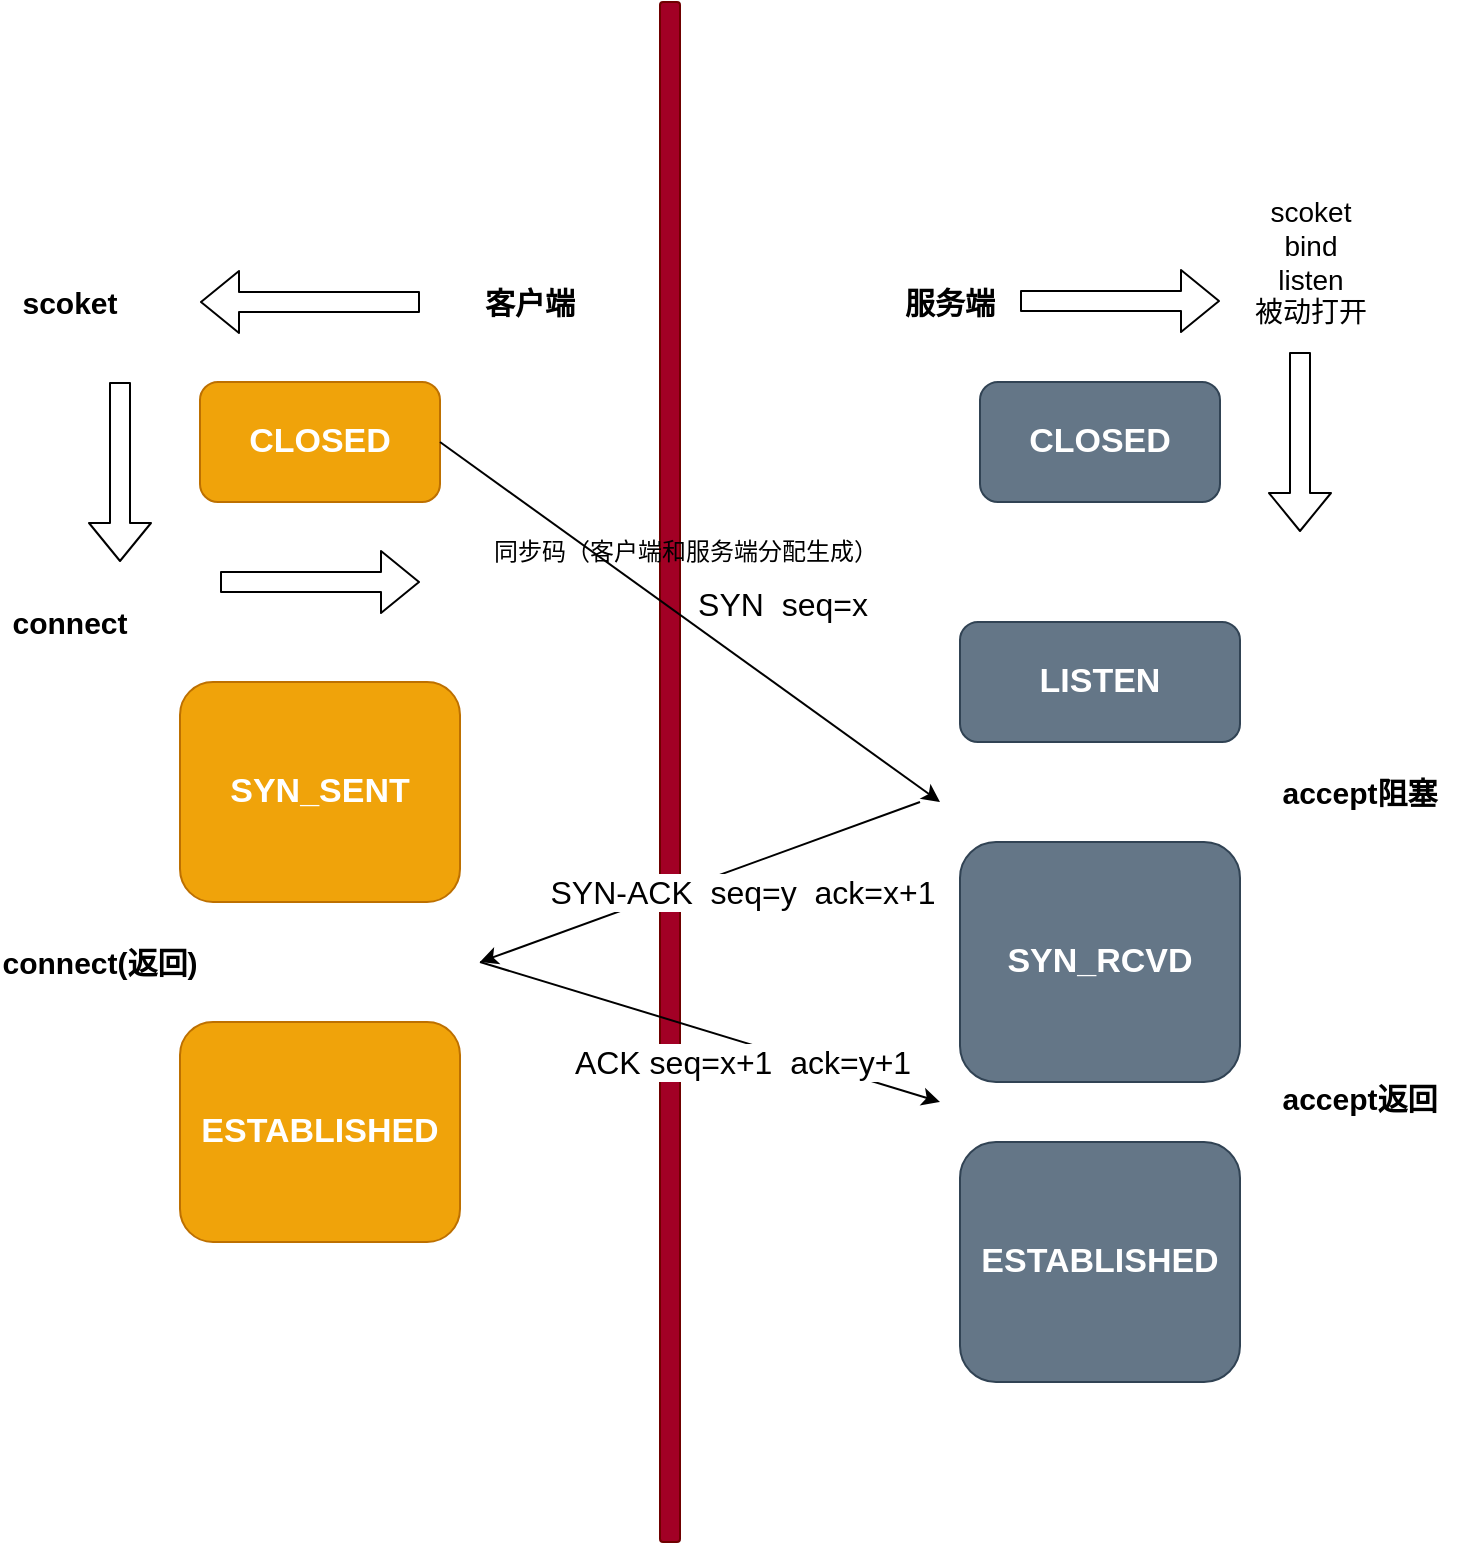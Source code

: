 <mxfile version="13.10.4" type="github">
  <diagram id="cwe65pxhitnzSZ8GmUWx" name="Page-1">
    <mxGraphModel dx="1221" dy="734" grid="1" gridSize="10" guides="1" tooltips="1" connect="1" arrows="1" fold="1" page="1" pageScale="1" pageWidth="827" pageHeight="1169" math="0" shadow="0">
      <root>
        <mxCell id="0" />
        <mxCell id="1" parent="0" />
        <mxCell id="et4Qu4gKHP5Ylg-2PBbr-2" value="" style="shape=flexArrow;endArrow=classic;html=1;" edge="1" parent="1">
          <mxGeometry width="50" height="50" relative="1" as="geometry">
            <mxPoint x="280" y="150" as="sourcePoint" />
            <mxPoint x="170" y="150" as="targetPoint" />
            <Array as="points" />
          </mxGeometry>
        </mxCell>
        <mxCell id="et4Qu4gKHP5Ylg-2PBbr-3" value="" style="shape=flexArrow;endArrow=classic;html=1;" edge="1" parent="1">
          <mxGeometry width="50" height="50" relative="1" as="geometry">
            <mxPoint x="130" y="190" as="sourcePoint" />
            <mxPoint x="130" y="280" as="targetPoint" />
            <Array as="points" />
          </mxGeometry>
        </mxCell>
        <mxCell id="et4Qu4gKHP5Ylg-2PBbr-4" value="" style="shape=flexArrow;endArrow=classic;html=1;" edge="1" parent="1">
          <mxGeometry width="50" height="50" relative="1" as="geometry">
            <mxPoint x="180" y="290" as="sourcePoint" />
            <mxPoint x="280" y="290" as="targetPoint" />
            <Array as="points" />
          </mxGeometry>
        </mxCell>
        <mxCell id="et4Qu4gKHP5Ylg-2PBbr-5" value="&lt;font size=&quot;1&quot;&gt;&lt;b style=&quot;font-size: 17px&quot;&gt;CLOSED&lt;/b&gt;&lt;/font&gt;" style="rounded=1;whiteSpace=wrap;html=1;fillColor=#f0a30a;strokeColor=#BD7000;fontColor=#ffffff;" vertex="1" parent="1">
          <mxGeometry x="170" y="190" width="120" height="60" as="geometry" />
        </mxCell>
        <mxCell id="et4Qu4gKHP5Ylg-2PBbr-6" value="&lt;font style=&quot;font-size: 15px&quot;&gt;&lt;b&gt;客户端&lt;/b&gt;&lt;/font&gt;" style="text;html=1;strokeColor=none;fillColor=none;align=center;verticalAlign=middle;whiteSpace=wrap;rounded=0;" vertex="1" parent="1">
          <mxGeometry x="300" y="140" width="70" height="20" as="geometry" />
        </mxCell>
        <mxCell id="et4Qu4gKHP5Ylg-2PBbr-7" value="&lt;font style=&quot;font-size: 15px&quot;&gt;&lt;b&gt;scoket&lt;/b&gt;&lt;/font&gt;" style="text;html=1;strokeColor=none;fillColor=none;align=center;verticalAlign=middle;whiteSpace=wrap;rounded=0;" vertex="1" parent="1">
          <mxGeometry x="70" y="140" width="70" height="20" as="geometry" />
        </mxCell>
        <mxCell id="et4Qu4gKHP5Ylg-2PBbr-8" value="&lt;font style=&quot;font-size: 15px&quot;&gt;&lt;b&gt;connect&lt;/b&gt;&lt;/font&gt;" style="text;html=1;strokeColor=none;fillColor=none;align=center;verticalAlign=middle;whiteSpace=wrap;rounded=0;" vertex="1" parent="1">
          <mxGeometry x="70" y="300" width="70" height="20" as="geometry" />
        </mxCell>
        <mxCell id="et4Qu4gKHP5Ylg-2PBbr-9" value="&lt;font size=&quot;1&quot;&gt;&lt;b style=&quot;font-size: 17px&quot;&gt;CLOSED&lt;/b&gt;&lt;/font&gt;" style="rounded=1;whiteSpace=wrap;html=1;fillColor=#647687;strokeColor=#314354;fontColor=#ffffff;" vertex="1" parent="1">
          <mxGeometry x="560" y="190" width="120" height="60" as="geometry" />
        </mxCell>
        <mxCell id="et4Qu4gKHP5Ylg-2PBbr-10" value="&lt;span style=&quot;font-size: 15px&quot;&gt;&lt;b&gt;服务端&lt;/b&gt;&lt;/span&gt;" style="text;html=1;strokeColor=none;fillColor=none;align=center;verticalAlign=middle;whiteSpace=wrap;rounded=0;" vertex="1" parent="1">
          <mxGeometry x="510" y="140" width="70" height="20" as="geometry" />
        </mxCell>
        <mxCell id="et4Qu4gKHP5Ylg-2PBbr-11" value="" style="shape=flexArrow;endArrow=classic;html=1;" edge="1" parent="1">
          <mxGeometry width="50" height="50" relative="1" as="geometry">
            <mxPoint x="580" y="149.5" as="sourcePoint" />
            <mxPoint x="680" y="149.5" as="targetPoint" />
            <Array as="points" />
          </mxGeometry>
        </mxCell>
        <mxCell id="et4Qu4gKHP5Ylg-2PBbr-12" value="&lt;font style=&quot;font-size: 14px&quot;&gt;scoket&lt;br&gt;bind&lt;br&gt;listen&lt;br&gt;被动打开&lt;/font&gt;" style="text;html=1;align=center;verticalAlign=middle;resizable=0;points=[];autosize=1;" vertex="1" parent="1">
          <mxGeometry x="690" y="100" width="70" height="60" as="geometry" />
        </mxCell>
        <mxCell id="et4Qu4gKHP5Ylg-2PBbr-13" value="" style="shape=flexArrow;endArrow=classic;html=1;" edge="1" parent="1">
          <mxGeometry width="50" height="50" relative="1" as="geometry">
            <mxPoint x="720" y="175" as="sourcePoint" />
            <mxPoint x="720" y="265" as="targetPoint" />
            <Array as="points" />
          </mxGeometry>
        </mxCell>
        <mxCell id="et4Qu4gKHP5Ylg-2PBbr-14" value="&lt;font size=&quot;1&quot;&gt;&lt;b style=&quot;font-size: 17px&quot;&gt;SYN_SENT&lt;/b&gt;&lt;/font&gt;" style="rounded=1;whiteSpace=wrap;html=1;fillColor=#f0a30a;strokeColor=#BD7000;fontColor=#ffffff;" vertex="1" parent="1">
          <mxGeometry x="160" y="340" width="140" height="110" as="geometry" />
        </mxCell>
        <mxCell id="et4Qu4gKHP5Ylg-2PBbr-15" value="&lt;font size=&quot;1&quot;&gt;&lt;b style=&quot;font-size: 17px&quot;&gt;ESTABLISHED&lt;/b&gt;&lt;/font&gt;" style="rounded=1;whiteSpace=wrap;html=1;fillColor=#f0a30a;strokeColor=#BD7000;fontColor=#ffffff;" vertex="1" parent="1">
          <mxGeometry x="160" y="510" width="140" height="110" as="geometry" />
        </mxCell>
        <mxCell id="et4Qu4gKHP5Ylg-2PBbr-16" value="&lt;font size=&quot;1&quot;&gt;&lt;b style=&quot;font-size: 17px&quot;&gt;LISTEN&lt;/b&gt;&lt;/font&gt;" style="rounded=1;whiteSpace=wrap;html=1;fillColor=#647687;strokeColor=#314354;fontColor=#ffffff;" vertex="1" parent="1">
          <mxGeometry x="550" y="310" width="140" height="60" as="geometry" />
        </mxCell>
        <mxCell id="et4Qu4gKHP5Ylg-2PBbr-17" value="&lt;font size=&quot;1&quot;&gt;&lt;b style=&quot;font-size: 17px&quot;&gt;SYN_RCVD&lt;/b&gt;&lt;/font&gt;" style="rounded=1;whiteSpace=wrap;html=1;fillColor=#647687;strokeColor=#314354;fontColor=#ffffff;" vertex="1" parent="1">
          <mxGeometry x="550" y="420" width="140" height="120" as="geometry" />
        </mxCell>
        <mxCell id="et4Qu4gKHP5Ylg-2PBbr-18" value="&lt;font size=&quot;1&quot;&gt;&lt;b style=&quot;font-size: 17px&quot;&gt;ESTABLISHED&lt;/b&gt;&lt;/font&gt;" style="rounded=1;whiteSpace=wrap;html=1;fillColor=#647687;strokeColor=#314354;fontColor=#ffffff;" vertex="1" parent="1">
          <mxGeometry x="550" y="570" width="140" height="120" as="geometry" />
        </mxCell>
        <mxCell id="et4Qu4gKHP5Ylg-2PBbr-19" value="" style="rounded=1;whiteSpace=wrap;html=1;fillColor=#a20025;strokeColor=#6F0000;fontColor=#ffffff;" vertex="1" parent="1">
          <mxGeometry x="400" width="10" height="770" as="geometry" />
        </mxCell>
        <mxCell id="et4Qu4gKHP5Ylg-2PBbr-20" value="" style="endArrow=classic;html=1;exitX=1;exitY=0.5;exitDx=0;exitDy=0;" edge="1" parent="1" source="et4Qu4gKHP5Ylg-2PBbr-5">
          <mxGeometry width="50" height="50" relative="1" as="geometry">
            <mxPoint x="410" y="410" as="sourcePoint" />
            <mxPoint x="540" y="400" as="targetPoint" />
          </mxGeometry>
        </mxCell>
        <mxCell id="et4Qu4gKHP5Ylg-2PBbr-21" value="&lt;font style=&quot;font-size: 16px&quot;&gt;SYN&amp;nbsp; seq=x&lt;/font&gt;" style="edgeLabel;html=1;align=center;verticalAlign=middle;resizable=0;points=[];" vertex="1" connectable="0" parent="et4Qu4gKHP5Ylg-2PBbr-20">
          <mxGeometry x="0.086" y="-2" relative="1" as="geometry">
            <mxPoint x="35.64" y="-19.2" as="offset" />
          </mxGeometry>
        </mxCell>
        <mxCell id="et4Qu4gKHP5Ylg-2PBbr-22" value="" style="endArrow=classic;html=1;" edge="1" parent="1">
          <mxGeometry width="50" height="50" relative="1" as="geometry">
            <mxPoint x="530" y="400" as="sourcePoint" />
            <mxPoint x="310" y="480" as="targetPoint" />
          </mxGeometry>
        </mxCell>
        <mxCell id="et4Qu4gKHP5Ylg-2PBbr-23" value="" style="endArrow=classic;html=1;" edge="1" parent="1">
          <mxGeometry width="50" height="50" relative="1" as="geometry">
            <mxPoint x="310" y="480" as="sourcePoint" />
            <mxPoint x="540" y="550" as="targetPoint" />
          </mxGeometry>
        </mxCell>
        <mxCell id="et4Qu4gKHP5Ylg-2PBbr-24" value="&lt;font style=&quot;font-size: 16px&quot;&gt;SYN-ACK&amp;nbsp; seq=y&amp;nbsp; ack=x+1&lt;/font&gt;" style="edgeLabel;html=1;align=center;verticalAlign=middle;resizable=0;points=[];" vertex="1" connectable="0" parent="1">
          <mxGeometry x="469.998" y="310.002" as="geometry">
            <mxPoint x="-29" y="135" as="offset" />
          </mxGeometry>
        </mxCell>
        <mxCell id="et4Qu4gKHP5Ylg-2PBbr-25" value="&lt;font style=&quot;font-size: 16px&quot;&gt;ACK seq=x+1&amp;nbsp; ack=y+1&lt;/font&gt;" style="edgeLabel;html=1;align=center;verticalAlign=middle;resizable=0;points=[];" vertex="1" connectable="0" parent="1">
          <mxGeometry x="469.998" y="395.002" as="geometry">
            <mxPoint x="-29" y="135" as="offset" />
          </mxGeometry>
        </mxCell>
        <mxCell id="et4Qu4gKHP5Ylg-2PBbr-27" value="&lt;font style=&quot;font-size: 15px&quot;&gt;&lt;b&gt;connect(返回)&lt;/b&gt;&lt;/font&gt;" style="text;html=1;strokeColor=none;fillColor=none;align=center;verticalAlign=middle;whiteSpace=wrap;rounded=0;" vertex="1" parent="1">
          <mxGeometry x="70" y="470" width="100" height="20" as="geometry" />
        </mxCell>
        <mxCell id="et4Qu4gKHP5Ylg-2PBbr-29" value="&lt;font style=&quot;font-size: 15px&quot;&gt;&lt;b&gt;accept阻塞&lt;/b&gt;&lt;/font&gt;" style="text;html=1;strokeColor=none;fillColor=none;align=center;verticalAlign=middle;whiteSpace=wrap;rounded=0;" vertex="1" parent="1">
          <mxGeometry x="700" y="377.5" width="100" height="35" as="geometry" />
        </mxCell>
        <mxCell id="et4Qu4gKHP5Ylg-2PBbr-30" value="&lt;font style=&quot;font-size: 15px&quot;&gt;&lt;b&gt;accept返回&lt;/b&gt;&lt;/font&gt;" style="text;html=1;strokeColor=none;fillColor=none;align=center;verticalAlign=middle;whiteSpace=wrap;rounded=0;" vertex="1" parent="1">
          <mxGeometry x="700" y="530" width="100" height="35" as="geometry" />
        </mxCell>
        <mxCell id="et4Qu4gKHP5Ylg-2PBbr-31" value="同步码（客户端和服务端分配生成）" style="text;html=1;strokeColor=none;fillColor=none;align=center;verticalAlign=middle;whiteSpace=wrap;rounded=0;" vertex="1" parent="1">
          <mxGeometry x="278" y="260" width="270" height="30" as="geometry" />
        </mxCell>
      </root>
    </mxGraphModel>
  </diagram>
</mxfile>
